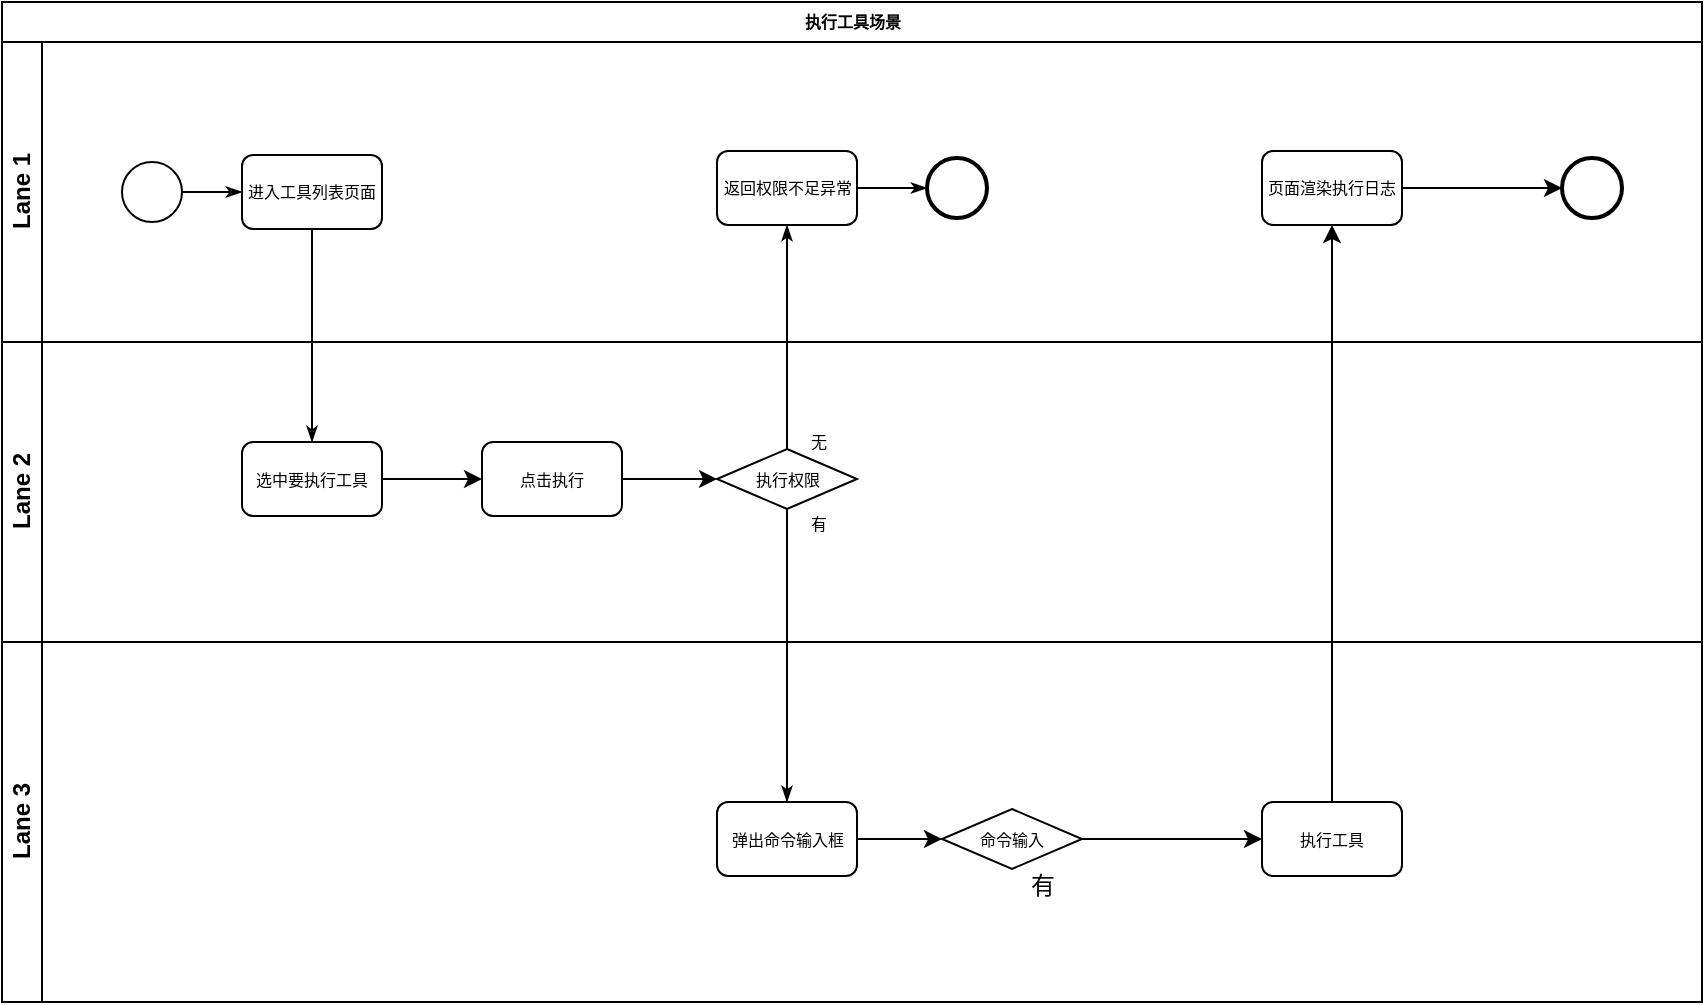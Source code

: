 <mxfile version="14.8.5" type="github" pages="2">
  <diagram name="执行工具场景" id="c7488fd3-1785-93aa-aadb-54a6760d102a">
    <mxGraphModel dx="1186" dy="589" grid="1" gridSize="10" guides="1" tooltips="1" connect="1" arrows="1" fold="1" page="1" pageScale="1" pageWidth="1100" pageHeight="850" background="none" math="0" shadow="0">
      <root>
        <mxCell id="0" />
        <mxCell id="1" parent="0" />
        <mxCell id="2b4e8129b02d487f-1" value="执行工具场景" style="swimlane;html=1;childLayout=stackLayout;horizontal=1;startSize=20;horizontalStack=0;rounded=0;shadow=0;labelBackgroundColor=none;strokeWidth=1;fontFamily=Verdana;fontSize=8;align=center;" parent="1" vertex="1">
          <mxGeometry x="180" y="70" width="850" height="500" as="geometry" />
        </mxCell>
        <mxCell id="2b4e8129b02d487f-2" value="Lane 1" style="swimlane;html=1;startSize=20;horizontal=0;" parent="2b4e8129b02d487f-1" vertex="1">
          <mxGeometry y="20" width="850" height="150" as="geometry" />
        </mxCell>
        <mxCell id="2b4e8129b02d487f-18" style="edgeStyle=orthogonalEdgeStyle;rounded=0;html=1;labelBackgroundColor=none;startArrow=none;startFill=0;startSize=5;endArrow=classicThin;endFill=1;endSize=5;jettySize=auto;orthogonalLoop=1;strokeWidth=1;fontFamily=Verdana;fontSize=8" parent="2b4e8129b02d487f-2" source="2b4e8129b02d487f-5" target="2b4e8129b02d487f-6" edge="1">
          <mxGeometry relative="1" as="geometry" />
        </mxCell>
        <mxCell id="2b4e8129b02d487f-5" value="" style="ellipse;whiteSpace=wrap;html=1;rounded=0;shadow=0;labelBackgroundColor=none;strokeWidth=1;fontFamily=Verdana;fontSize=8;align=center;" parent="2b4e8129b02d487f-2" vertex="1">
          <mxGeometry x="60" y="60" width="30" height="30" as="geometry" />
        </mxCell>
        <mxCell id="2b4e8129b02d487f-6" value="进入工具列表页面" style="rounded=1;whiteSpace=wrap;html=1;shadow=0;labelBackgroundColor=none;strokeWidth=1;fontFamily=Verdana;fontSize=8;align=center;" parent="2b4e8129b02d487f-2" vertex="1">
          <mxGeometry x="120" y="56.5" width="70" height="37" as="geometry" />
        </mxCell>
        <mxCell id="2b4e8129b02d487f-20" style="edgeStyle=orthogonalEdgeStyle;rounded=0;html=1;labelBackgroundColor=none;startArrow=none;startFill=0;startSize=5;endArrow=classicThin;endFill=1;endSize=5;jettySize=auto;orthogonalLoop=1;strokeWidth=1;fontFamily=Verdana;fontSize=8" parent="2b4e8129b02d487f-2" source="2b4e8129b02d487f-7" target="2b4e8129b02d487f-8" edge="1">
          <mxGeometry relative="1" as="geometry" />
        </mxCell>
        <mxCell id="2b4e8129b02d487f-7" value="返回权限不足异常" style="rounded=1;whiteSpace=wrap;html=1;shadow=0;labelBackgroundColor=none;strokeWidth=1;fontFamily=Verdana;fontSize=8;align=center;" parent="2b4e8129b02d487f-2" vertex="1">
          <mxGeometry x="357.5" y="54.5" width="70" height="37" as="geometry" />
        </mxCell>
        <mxCell id="2b4e8129b02d487f-8" value="" style="ellipse;whiteSpace=wrap;html=1;rounded=0;shadow=0;labelBackgroundColor=none;strokeWidth=2;fontFamily=Verdana;fontSize=8;align=center;" parent="2b4e8129b02d487f-2" vertex="1">
          <mxGeometry x="462.5" y="58" width="30" height="30" as="geometry" />
        </mxCell>
        <mxCell id="xLPM5JUg7nw7xvuVOODp-12" value="" style="edgeStyle=orthogonalEdgeStyle;rounded=0;orthogonalLoop=1;jettySize=auto;html=1;" edge="1" parent="2b4e8129b02d487f-2" source="2b4e8129b02d487f-9" target="2b4e8129b02d487f-11">
          <mxGeometry relative="1" as="geometry" />
        </mxCell>
        <mxCell id="2b4e8129b02d487f-9" value="页面渲染执行日志" style="rounded=1;whiteSpace=wrap;html=1;shadow=0;labelBackgroundColor=none;strokeWidth=1;fontFamily=Verdana;fontSize=8;align=center;" parent="2b4e8129b02d487f-2" vertex="1">
          <mxGeometry x="630" y="54.5" width="70" height="37" as="geometry" />
        </mxCell>
        <mxCell id="2b4e8129b02d487f-11" value="" style="ellipse;whiteSpace=wrap;html=1;rounded=0;shadow=0;labelBackgroundColor=none;strokeWidth=2;fontFamily=Verdana;fontSize=8;align=center;" parent="2b4e8129b02d487f-2" vertex="1">
          <mxGeometry x="780" y="58" width="30" height="30" as="geometry" />
        </mxCell>
        <mxCell id="2b4e8129b02d487f-25" value="无" style="edgeStyle=orthogonalEdgeStyle;rounded=0;html=1;labelBackgroundColor=none;startArrow=none;startFill=0;startSize=5;endArrow=classicThin;endFill=1;endSize=5;jettySize=auto;orthogonalLoop=1;strokeWidth=1;fontFamily=Verdana;fontSize=8" parent="2b4e8129b02d487f-1" source="2b4e8129b02d487f-13" target="2b4e8129b02d487f-7" edge="1">
          <mxGeometry x="-0.936" y="-15" relative="1" as="geometry">
            <mxPoint as="offset" />
          </mxGeometry>
        </mxCell>
        <mxCell id="2b4e8129b02d487f-27" value="有" style="edgeStyle=orthogonalEdgeStyle;rounded=0;html=1;labelBackgroundColor=none;startArrow=none;startFill=0;startSize=5;endArrow=classicThin;endFill=1;endSize=5;jettySize=auto;orthogonalLoop=1;strokeWidth=1;fontFamily=Verdana;fontSize=8" parent="2b4e8129b02d487f-1" source="2b4e8129b02d487f-13" target="2b4e8129b02d487f-14" edge="1">
          <mxGeometry x="-0.895" y="15" relative="1" as="geometry">
            <mxPoint as="offset" />
          </mxGeometry>
        </mxCell>
        <mxCell id="2b4e8129b02d487f-3" value="Lane 2" style="swimlane;html=1;startSize=20;horizontal=0;" parent="2b4e8129b02d487f-1" vertex="1">
          <mxGeometry y="170" width="850" height="150" as="geometry" />
        </mxCell>
        <mxCell id="xLPM5JUg7nw7xvuVOODp-5" value="" style="edgeStyle=orthogonalEdgeStyle;rounded=0;orthogonalLoop=1;jettySize=auto;html=1;" edge="1" parent="2b4e8129b02d487f-3" source="2b4e8129b02d487f-12" target="xLPM5JUg7nw7xvuVOODp-4">
          <mxGeometry relative="1" as="geometry" />
        </mxCell>
        <mxCell id="2b4e8129b02d487f-12" value="选中要执行工具" style="rounded=1;whiteSpace=wrap;html=1;shadow=0;labelBackgroundColor=none;strokeWidth=1;fontFamily=Verdana;fontSize=8;align=center;" parent="2b4e8129b02d487f-3" vertex="1">
          <mxGeometry x="120" y="50.0" width="70" height="37" as="geometry" />
        </mxCell>
        <mxCell id="2b4e8129b02d487f-13" value="执行权限" style="strokeWidth=1;html=1;shape=mxgraph.flowchart.decision;whiteSpace=wrap;rounded=1;shadow=0;labelBackgroundColor=none;fontFamily=Verdana;fontSize=8;align=center;" parent="2b4e8129b02d487f-3" vertex="1">
          <mxGeometry x="357.5" y="53.5" width="70" height="30" as="geometry" />
        </mxCell>
        <mxCell id="xLPM5JUg7nw7xvuVOODp-2" style="edgeStyle=orthogonalEdgeStyle;rounded=0;orthogonalLoop=1;jettySize=auto;html=1;exitX=0.5;exitY=1;exitDx=0;exitDy=0;" edge="1" parent="2b4e8129b02d487f-3">
          <mxGeometry relative="1" as="geometry">
            <mxPoint x="275" y="95" as="sourcePoint" />
            <mxPoint x="275" y="95" as="targetPoint" />
          </mxGeometry>
        </mxCell>
        <mxCell id="xLPM5JUg7nw7xvuVOODp-6" value="" style="edgeStyle=orthogonalEdgeStyle;rounded=0;orthogonalLoop=1;jettySize=auto;html=1;" edge="1" parent="2b4e8129b02d487f-3" source="xLPM5JUg7nw7xvuVOODp-4" target="2b4e8129b02d487f-13">
          <mxGeometry relative="1" as="geometry" />
        </mxCell>
        <mxCell id="xLPM5JUg7nw7xvuVOODp-4" value="点击执行" style="rounded=1;whiteSpace=wrap;html=1;shadow=0;labelBackgroundColor=none;strokeWidth=1;fontFamily=Verdana;fontSize=8;align=center;" vertex="1" parent="2b4e8129b02d487f-3">
          <mxGeometry x="240" y="50.0" width="70" height="37" as="geometry" />
        </mxCell>
        <mxCell id="2b4e8129b02d487f-4" value="Lane 3" style="swimlane;html=1;startSize=20;horizontal=0;" parent="2b4e8129b02d487f-1" vertex="1">
          <mxGeometry y="320" width="850" height="180" as="geometry" />
        </mxCell>
        <mxCell id="xLPM5JUg7nw7xvuVOODp-8" value="" style="edgeStyle=orthogonalEdgeStyle;rounded=0;orthogonalLoop=1;jettySize=auto;html=1;" edge="1" parent="2b4e8129b02d487f-4" source="2b4e8129b02d487f-14" target="xLPM5JUg7nw7xvuVOODp-7">
          <mxGeometry relative="1" as="geometry" />
        </mxCell>
        <mxCell id="2b4e8129b02d487f-14" value="弹出命令输入框" style="rounded=1;whiteSpace=wrap;html=1;shadow=0;labelBackgroundColor=none;strokeWidth=1;fontFamily=Verdana;fontSize=8;align=center;" parent="2b4e8129b02d487f-4" vertex="1">
          <mxGeometry x="357.5" y="80.0" width="70" height="37" as="geometry" />
        </mxCell>
        <mxCell id="2b4e8129b02d487f-17" value="执行工具" style="rounded=1;whiteSpace=wrap;html=1;shadow=0;labelBackgroundColor=none;strokeWidth=1;fontFamily=Verdana;fontSize=8;align=center;" parent="2b4e8129b02d487f-4" vertex="1">
          <mxGeometry x="630" y="80" width="70" height="37" as="geometry" />
        </mxCell>
        <mxCell id="xLPM5JUg7nw7xvuVOODp-10" value="" style="edgeStyle=orthogonalEdgeStyle;rounded=0;orthogonalLoop=1;jettySize=auto;html=1;" edge="1" parent="2b4e8129b02d487f-4" source="xLPM5JUg7nw7xvuVOODp-7" target="2b4e8129b02d487f-17">
          <mxGeometry relative="1" as="geometry" />
        </mxCell>
        <mxCell id="xLPM5JUg7nw7xvuVOODp-7" value="命令输入" style="strokeWidth=1;html=1;shape=mxgraph.flowchart.decision;whiteSpace=wrap;rounded=1;shadow=0;labelBackgroundColor=none;fontFamily=Verdana;fontSize=8;align=center;" vertex="1" parent="2b4e8129b02d487f-4">
          <mxGeometry x="470" y="83.5" width="70" height="30" as="geometry" />
        </mxCell>
        <mxCell id="2b4e8129b02d487f-24" style="edgeStyle=orthogonalEdgeStyle;rounded=0;html=1;labelBackgroundColor=none;startArrow=none;startFill=0;startSize=5;endArrow=classicThin;endFill=1;endSize=5;jettySize=auto;orthogonalLoop=1;strokeWidth=1;fontFamily=Verdana;fontSize=8" parent="2b4e8129b02d487f-1" source="2b4e8129b02d487f-6" target="2b4e8129b02d487f-12" edge="1">
          <mxGeometry relative="1" as="geometry" />
        </mxCell>
        <mxCell id="xLPM5JUg7nw7xvuVOODp-11" value="" style="endArrow=classic;html=1;exitX=0.5;exitY=0;exitDx=0;exitDy=0;entryX=0.5;entryY=1;entryDx=0;entryDy=0;" edge="1" parent="2b4e8129b02d487f-1" source="2b4e8129b02d487f-17" target="2b4e8129b02d487f-9">
          <mxGeometry width="50" height="50" relative="1" as="geometry">
            <mxPoint x="570" y="390" as="sourcePoint" />
            <mxPoint x="620" y="340" as="targetPoint" />
          </mxGeometry>
        </mxCell>
        <mxCell id="xLPM5JUg7nw7xvuVOODp-9" value="有" style="text;html=1;align=center;verticalAlign=middle;resizable=0;points=[];autosize=1;strokeColor=none;" vertex="1" parent="1">
          <mxGeometry x="685" y="501.5" width="30" height="20" as="geometry" />
        </mxCell>
      </root>
    </mxGraphModel>
  </diagram>
  <diagram id="79Sz3u58VfFzfoUAizTf" name="上传工具场景">
    <mxGraphModel dx="1186" dy="589" grid="1" gridSize="10" guides="1" tooltips="1" connect="1" arrows="1" fold="1" page="1" pageScale="1" pageWidth="1169" pageHeight="827" math="0" shadow="0">
      <root>
        <mxCell id="yrwDbKDjHd5rTe8arqQC-0" />
        <mxCell id="yrwDbKDjHd5rTe8arqQC-1" parent="yrwDbKDjHd5rTe8arqQC-0" />
        <mxCell id="fW47hPGNQh7VkDqBXrTm-0" value="上传工具场景" style="swimlane;html=1;childLayout=stackLayout;horizontal=1;startSize=20;horizontalStack=0;rounded=0;shadow=0;labelBackgroundColor=none;strokeWidth=1;fontFamily=Verdana;fontSize=8;align=center;" vertex="1" parent="yrwDbKDjHd5rTe8arqQC-1">
          <mxGeometry x="180" y="70" width="850" height="500" as="geometry" />
        </mxCell>
        <mxCell id="fW47hPGNQh7VkDqBXrTm-1" value="Lane 1" style="swimlane;html=1;startSize=20;horizontal=0;" vertex="1" parent="fW47hPGNQh7VkDqBXrTm-0">
          <mxGeometry y="20" width="850" height="150" as="geometry" />
        </mxCell>
        <mxCell id="fW47hPGNQh7VkDqBXrTm-2" style="edgeStyle=orthogonalEdgeStyle;rounded=0;html=1;labelBackgroundColor=none;startArrow=none;startFill=0;startSize=5;endArrow=classicThin;endFill=1;endSize=5;jettySize=auto;orthogonalLoop=1;strokeWidth=1;fontFamily=Verdana;fontSize=8" edge="1" parent="fW47hPGNQh7VkDqBXrTm-1" source="fW47hPGNQh7VkDqBXrTm-3" target="fW47hPGNQh7VkDqBXrTm-4">
          <mxGeometry relative="1" as="geometry" />
        </mxCell>
        <mxCell id="fW47hPGNQh7VkDqBXrTm-3" value="" style="ellipse;whiteSpace=wrap;html=1;rounded=0;shadow=0;labelBackgroundColor=none;strokeWidth=1;fontFamily=Verdana;fontSize=8;align=center;" vertex="1" parent="fW47hPGNQh7VkDqBXrTm-1">
          <mxGeometry x="60" y="60" width="30" height="30" as="geometry" />
        </mxCell>
        <mxCell id="fW47hPGNQh7VkDqBXrTm-4" value="进入工具管理页面" style="rounded=1;whiteSpace=wrap;html=1;shadow=0;labelBackgroundColor=none;strokeWidth=1;fontFamily=Verdana;fontSize=8;align=center;" vertex="1" parent="fW47hPGNQh7VkDqBXrTm-1">
          <mxGeometry x="120" y="56.5" width="70" height="37" as="geometry" />
        </mxCell>
        <mxCell id="fW47hPGNQh7VkDqBXrTm-29" value="" style="edgeStyle=orthogonalEdgeStyle;rounded=0;orthogonalLoop=1;jettySize=auto;html=1;" edge="1" parent="fW47hPGNQh7VkDqBXrTm-1" source="fW47hPGNQh7VkDqBXrTm-6" target="fW47hPGNQh7VkDqBXrTm-7">
          <mxGeometry relative="1" as="geometry" />
        </mxCell>
        <mxCell id="fW47hPGNQh7VkDqBXrTm-6" value="提示上传文件过大" style="rounded=1;whiteSpace=wrap;html=1;shadow=0;labelBackgroundColor=none;strokeWidth=1;fontFamily=Verdana;fontSize=8;align=center;" vertex="1" parent="fW47hPGNQh7VkDqBXrTm-1">
          <mxGeometry x="312" y="54.5" width="70" height="37" as="geometry" />
        </mxCell>
        <mxCell id="fW47hPGNQh7VkDqBXrTm-7" value="" style="ellipse;whiteSpace=wrap;html=1;rounded=0;shadow=0;labelBackgroundColor=none;strokeWidth=2;fontFamily=Verdana;fontSize=8;align=center;" vertex="1" parent="fW47hPGNQh7VkDqBXrTm-1">
          <mxGeometry x="450" y="58" width="30" height="30" as="geometry" />
        </mxCell>
        <mxCell id="fW47hPGNQh7VkDqBXrTm-8" value="" style="edgeStyle=orthogonalEdgeStyle;rounded=0;orthogonalLoop=1;jettySize=auto;html=1;" edge="1" parent="fW47hPGNQh7VkDqBXrTm-1" source="fW47hPGNQh7VkDqBXrTm-9" target="fW47hPGNQh7VkDqBXrTm-10">
          <mxGeometry relative="1" as="geometry" />
        </mxCell>
        <mxCell id="fW47hPGNQh7VkDqBXrTm-9" value="进行上传" style="rounded=1;whiteSpace=wrap;html=1;shadow=0;labelBackgroundColor=none;strokeWidth=1;fontFamily=Verdana;fontSize=8;align=center;" vertex="1" parent="fW47hPGNQh7VkDqBXrTm-1">
          <mxGeometry x="590" y="54.5" width="70" height="37" as="geometry" />
        </mxCell>
        <mxCell id="fW47hPGNQh7VkDqBXrTm-10" value="" style="ellipse;whiteSpace=wrap;html=1;rounded=0;shadow=0;labelBackgroundColor=none;strokeWidth=2;fontFamily=Verdana;fontSize=8;align=center;" vertex="1" parent="fW47hPGNQh7VkDqBXrTm-1">
          <mxGeometry x="740" y="58" width="30" height="30" as="geometry" />
        </mxCell>
        <mxCell id="fW47hPGNQh7VkDqBXrTm-13" value="Lane 2" style="swimlane;html=1;startSize=20;horizontal=0;" vertex="1" parent="fW47hPGNQh7VkDqBXrTm-0">
          <mxGeometry y="170" width="850" height="150" as="geometry" />
        </mxCell>
        <mxCell id="fW47hPGNQh7VkDqBXrTm-14" value="" style="edgeStyle=orthogonalEdgeStyle;rounded=0;orthogonalLoop=1;jettySize=auto;html=1;entryX=0;entryY=0.5;entryDx=0;entryDy=0;entryPerimeter=0;" edge="1" parent="fW47hPGNQh7VkDqBXrTm-13" source="fW47hPGNQh7VkDqBXrTm-15" target="fW47hPGNQh7VkDqBXrTm-16">
          <mxGeometry relative="1" as="geometry">
            <mxPoint x="240" y="68.5" as="targetPoint" />
          </mxGeometry>
        </mxCell>
        <mxCell id="fW47hPGNQh7VkDqBXrTm-15" value="点击上传工具" style="rounded=1;whiteSpace=wrap;html=1;shadow=0;labelBackgroundColor=none;strokeWidth=1;fontFamily=Verdana;fontSize=8;align=center;" vertex="1" parent="fW47hPGNQh7VkDqBXrTm-13">
          <mxGeometry x="120" y="50.0" width="70" height="37" as="geometry" />
        </mxCell>
        <mxCell id="fW47hPGNQh7VkDqBXrTm-16" value="工具大小检查" style="strokeWidth=1;html=1;shape=mxgraph.flowchart.decision;whiteSpace=wrap;rounded=1;shadow=0;labelBackgroundColor=none;fontFamily=Verdana;fontSize=8;align=center;" vertex="1" parent="fW47hPGNQh7VkDqBXrTm-13">
          <mxGeometry x="312" y="53.5" width="70" height="30" as="geometry" />
        </mxCell>
        <mxCell id="fW47hPGNQh7VkDqBXrTm-17" style="edgeStyle=orthogonalEdgeStyle;rounded=0;orthogonalLoop=1;jettySize=auto;html=1;exitX=0.5;exitY=1;exitDx=0;exitDy=0;" edge="1" parent="fW47hPGNQh7VkDqBXrTm-13">
          <mxGeometry relative="1" as="geometry">
            <mxPoint x="307" y="95" as="sourcePoint" />
            <mxPoint x="307" y="95" as="targetPoint" />
          </mxGeometry>
        </mxCell>
        <mxCell id="fW47hPGNQh7VkDqBXrTm-30" value="未通过" style="text;html=1;align=center;verticalAlign=middle;resizable=0;points=[];autosize=1;strokeColor=none;" vertex="1" parent="fW47hPGNQh7VkDqBXrTm-13">
          <mxGeometry x="352" y="30" width="50" height="20" as="geometry" />
        </mxCell>
        <mxCell id="fW47hPGNQh7VkDqBXrTm-31" value="通过" style="text;html=1;align=center;verticalAlign=middle;resizable=0;points=[];autosize=1;strokeColor=none;" vertex="1" parent="fW47hPGNQh7VkDqBXrTm-13">
          <mxGeometry x="352" y="83.5" width="40" height="20" as="geometry" />
        </mxCell>
        <mxCell id="fW47hPGNQh7VkDqBXrTm-20" value="Lane 3" style="swimlane;html=1;startSize=20;horizontal=0;" vertex="1" parent="fW47hPGNQh7VkDqBXrTm-0">
          <mxGeometry y="320" width="850" height="180" as="geometry" />
        </mxCell>
        <mxCell id="fW47hPGNQh7VkDqBXrTm-34" value="" style="edgeStyle=orthogonalEdgeStyle;rounded=0;orthogonalLoop=1;jettySize=auto;html=1;entryX=0;entryY=0.5;entryDx=0;entryDy=0;" edge="1" parent="fW47hPGNQh7VkDqBXrTm-20" source="fW47hPGNQh7VkDqBXrTm-22" target="fW47hPGNQh7VkDqBXrTm-23">
          <mxGeometry relative="1" as="geometry">
            <mxPoint x="430" y="98.5" as="targetPoint" />
          </mxGeometry>
        </mxCell>
        <mxCell id="fW47hPGNQh7VkDqBXrTm-22" value="弹出信息输入框" style="rounded=1;whiteSpace=wrap;html=1;shadow=0;labelBackgroundColor=none;strokeWidth=1;fontFamily=Verdana;fontSize=8;align=center;" vertex="1" parent="fW47hPGNQh7VkDqBXrTm-20">
          <mxGeometry x="312" y="80.0" width="70" height="37" as="geometry" />
        </mxCell>
        <mxCell id="fW47hPGNQh7VkDqBXrTm-23" value="填写策略、工具执行命令等信息" style="rounded=1;whiteSpace=wrap;html=1;shadow=0;labelBackgroundColor=none;strokeWidth=1;fontFamily=Verdana;fontSize=8;align=center;" vertex="1" parent="fW47hPGNQh7VkDqBXrTm-20">
          <mxGeometry x="540" y="80" width="170" height="37" as="geometry" />
        </mxCell>
        <mxCell id="fW47hPGNQh7VkDqBXrTm-26" style="edgeStyle=orthogonalEdgeStyle;rounded=0;html=1;labelBackgroundColor=none;startArrow=none;startFill=0;startSize=5;endArrow=classicThin;endFill=1;endSize=5;jettySize=auto;orthogonalLoop=1;strokeWidth=1;fontFamily=Verdana;fontSize=8" edge="1" parent="fW47hPGNQh7VkDqBXrTm-0" source="fW47hPGNQh7VkDqBXrTm-4" target="fW47hPGNQh7VkDqBXrTm-15">
          <mxGeometry relative="1" as="geometry" />
        </mxCell>
        <mxCell id="fW47hPGNQh7VkDqBXrTm-11" value="" style="edgeStyle=orthogonalEdgeStyle;rounded=0;html=1;labelBackgroundColor=none;startArrow=none;startFill=0;startSize=5;endArrow=classicThin;endFill=1;endSize=5;jettySize=auto;orthogonalLoop=1;strokeWidth=1;fontFamily=Verdana;fontSize=8" edge="1" parent="fW47hPGNQh7VkDqBXrTm-0" source="fW47hPGNQh7VkDqBXrTm-16" target="fW47hPGNQh7VkDqBXrTm-6">
          <mxGeometry x="-0.936" y="-15" relative="1" as="geometry">
            <mxPoint as="offset" />
          </mxGeometry>
        </mxCell>
        <mxCell id="fW47hPGNQh7VkDqBXrTm-12" value="" style="edgeStyle=orthogonalEdgeStyle;rounded=0;html=1;labelBackgroundColor=none;startArrow=none;startFill=0;startSize=5;endArrow=classicThin;endFill=1;endSize=5;jettySize=auto;orthogonalLoop=1;strokeWidth=1;fontFamily=Verdana;fontSize=8" edge="1" parent="fW47hPGNQh7VkDqBXrTm-0" source="fW47hPGNQh7VkDqBXrTm-16" target="fW47hPGNQh7VkDqBXrTm-22">
          <mxGeometry x="-0.895" y="15" relative="1" as="geometry">
            <mxPoint as="offset" />
          </mxGeometry>
        </mxCell>
        <mxCell id="fW47hPGNQh7VkDqBXrTm-27" value="" style="endArrow=classic;html=1;exitX=0.5;exitY=0;exitDx=0;exitDy=0;entryX=0.5;entryY=1;entryDx=0;entryDy=0;" edge="1" parent="fW47hPGNQh7VkDqBXrTm-0" source="fW47hPGNQh7VkDqBXrTm-23" target="fW47hPGNQh7VkDqBXrTm-9">
          <mxGeometry width="50" height="50" relative="1" as="geometry">
            <mxPoint x="530" y="390" as="sourcePoint" />
            <mxPoint x="580" y="340" as="targetPoint" />
          </mxGeometry>
        </mxCell>
      </root>
    </mxGraphModel>
  </diagram>
</mxfile>

